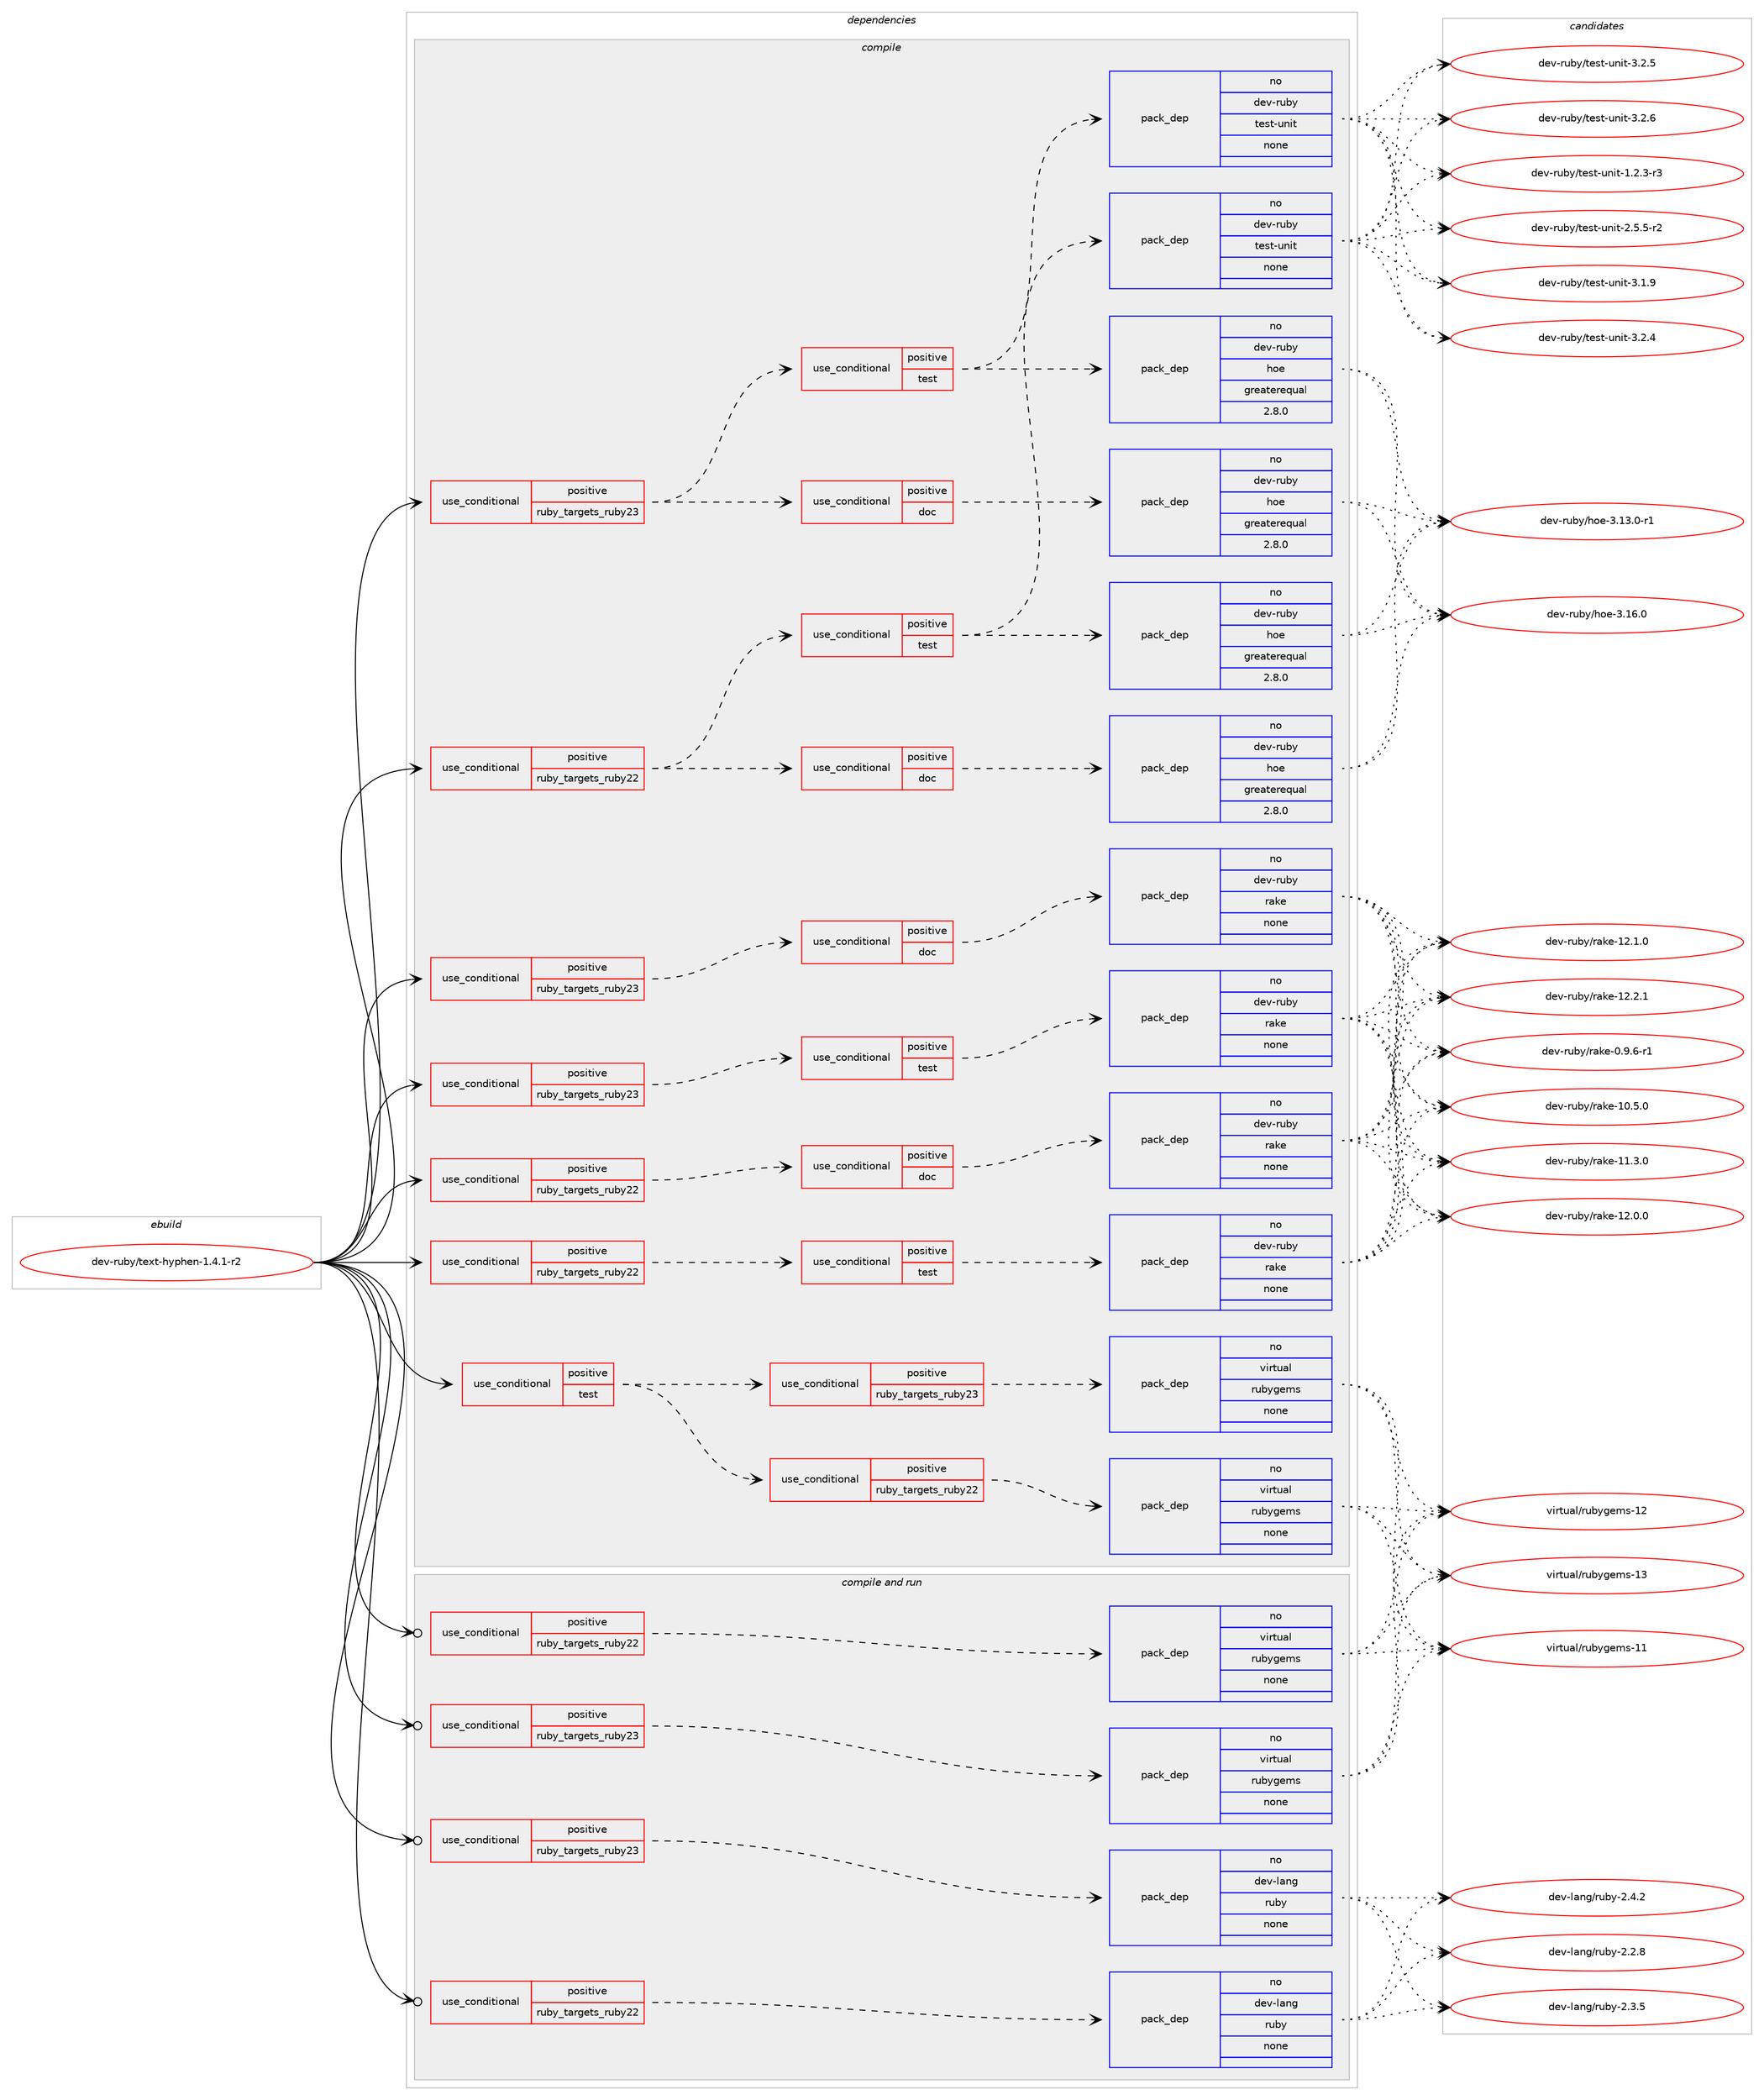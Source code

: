 digraph prolog {

# *************
# Graph options
# *************

newrank=true;
concentrate=true;
compound=true;
graph [rankdir=LR,fontname=Helvetica,fontsize=10,ranksep=1.5];#, ranksep=2.5, nodesep=0.2];
edge  [arrowhead=vee];
node  [fontname=Helvetica,fontsize=10];

# **********
# The ebuild
# **********

subgraph cluster_leftcol {
color=gray;
rank=same;
label=<<i>ebuild</i>>;
id [label="dev-ruby/text-hyphen-1.4.1-r2", color=red, width=4, href="../dev-ruby/text-hyphen-1.4.1-r2.svg"];
}

# ****************
# The dependencies
# ****************

subgraph cluster_midcol {
color=gray;
label=<<i>dependencies</i>>;
subgraph cluster_compile {
fillcolor="#eeeeee";
style=filled;
label=<<i>compile</i>>;
subgraph cond74819 {
dependency274384 [label=<<TABLE BORDER="0" CELLBORDER="1" CELLSPACING="0" CELLPADDING="4"><TR><TD ROWSPAN="3" CELLPADDING="10">use_conditional</TD></TR><TR><TD>positive</TD></TR><TR><TD>ruby_targets_ruby22</TD></TR></TABLE>>, shape=none, color=red];
subgraph cond74820 {
dependency274385 [label=<<TABLE BORDER="0" CELLBORDER="1" CELLSPACING="0" CELLPADDING="4"><TR><TD ROWSPAN="3" CELLPADDING="10">use_conditional</TD></TR><TR><TD>positive</TD></TR><TR><TD>doc</TD></TR></TABLE>>, shape=none, color=red];
subgraph pack195449 {
dependency274386 [label=<<TABLE BORDER="0" CELLBORDER="1" CELLSPACING="0" CELLPADDING="4" WIDTH="220"><TR><TD ROWSPAN="6" CELLPADDING="30">pack_dep</TD></TR><TR><TD WIDTH="110">no</TD></TR><TR><TD>dev-ruby</TD></TR><TR><TD>hoe</TD></TR><TR><TD>greaterequal</TD></TR><TR><TD>2.8.0</TD></TR></TABLE>>, shape=none, color=blue];
}
dependency274385:e -> dependency274386:w [weight=20,style="dashed",arrowhead="vee"];
}
dependency274384:e -> dependency274385:w [weight=20,style="dashed",arrowhead="vee"];
subgraph cond74821 {
dependency274387 [label=<<TABLE BORDER="0" CELLBORDER="1" CELLSPACING="0" CELLPADDING="4"><TR><TD ROWSPAN="3" CELLPADDING="10">use_conditional</TD></TR><TR><TD>positive</TD></TR><TR><TD>test</TD></TR></TABLE>>, shape=none, color=red];
subgraph pack195450 {
dependency274388 [label=<<TABLE BORDER="0" CELLBORDER="1" CELLSPACING="0" CELLPADDING="4" WIDTH="220"><TR><TD ROWSPAN="6" CELLPADDING="30">pack_dep</TD></TR><TR><TD WIDTH="110">no</TD></TR><TR><TD>dev-ruby</TD></TR><TR><TD>hoe</TD></TR><TR><TD>greaterequal</TD></TR><TR><TD>2.8.0</TD></TR></TABLE>>, shape=none, color=blue];
}
dependency274387:e -> dependency274388:w [weight=20,style="dashed",arrowhead="vee"];
subgraph pack195451 {
dependency274389 [label=<<TABLE BORDER="0" CELLBORDER="1" CELLSPACING="0" CELLPADDING="4" WIDTH="220"><TR><TD ROWSPAN="6" CELLPADDING="30">pack_dep</TD></TR><TR><TD WIDTH="110">no</TD></TR><TR><TD>dev-ruby</TD></TR><TR><TD>test-unit</TD></TR><TR><TD>none</TD></TR><TR><TD></TD></TR></TABLE>>, shape=none, color=blue];
}
dependency274387:e -> dependency274389:w [weight=20,style="dashed",arrowhead="vee"];
}
dependency274384:e -> dependency274387:w [weight=20,style="dashed",arrowhead="vee"];
}
id:e -> dependency274384:w [weight=20,style="solid",arrowhead="vee"];
subgraph cond74822 {
dependency274390 [label=<<TABLE BORDER="0" CELLBORDER="1" CELLSPACING="0" CELLPADDING="4"><TR><TD ROWSPAN="3" CELLPADDING="10">use_conditional</TD></TR><TR><TD>positive</TD></TR><TR><TD>ruby_targets_ruby22</TD></TR></TABLE>>, shape=none, color=red];
subgraph cond74823 {
dependency274391 [label=<<TABLE BORDER="0" CELLBORDER="1" CELLSPACING="0" CELLPADDING="4"><TR><TD ROWSPAN="3" CELLPADDING="10">use_conditional</TD></TR><TR><TD>positive</TD></TR><TR><TD>doc</TD></TR></TABLE>>, shape=none, color=red];
subgraph pack195452 {
dependency274392 [label=<<TABLE BORDER="0" CELLBORDER="1" CELLSPACING="0" CELLPADDING="4" WIDTH="220"><TR><TD ROWSPAN="6" CELLPADDING="30">pack_dep</TD></TR><TR><TD WIDTH="110">no</TD></TR><TR><TD>dev-ruby</TD></TR><TR><TD>rake</TD></TR><TR><TD>none</TD></TR><TR><TD></TD></TR></TABLE>>, shape=none, color=blue];
}
dependency274391:e -> dependency274392:w [weight=20,style="dashed",arrowhead="vee"];
}
dependency274390:e -> dependency274391:w [weight=20,style="dashed",arrowhead="vee"];
}
id:e -> dependency274390:w [weight=20,style="solid",arrowhead="vee"];
subgraph cond74824 {
dependency274393 [label=<<TABLE BORDER="0" CELLBORDER="1" CELLSPACING="0" CELLPADDING="4"><TR><TD ROWSPAN="3" CELLPADDING="10">use_conditional</TD></TR><TR><TD>positive</TD></TR><TR><TD>ruby_targets_ruby22</TD></TR></TABLE>>, shape=none, color=red];
subgraph cond74825 {
dependency274394 [label=<<TABLE BORDER="0" CELLBORDER="1" CELLSPACING="0" CELLPADDING="4"><TR><TD ROWSPAN="3" CELLPADDING="10">use_conditional</TD></TR><TR><TD>positive</TD></TR><TR><TD>test</TD></TR></TABLE>>, shape=none, color=red];
subgraph pack195453 {
dependency274395 [label=<<TABLE BORDER="0" CELLBORDER="1" CELLSPACING="0" CELLPADDING="4" WIDTH="220"><TR><TD ROWSPAN="6" CELLPADDING="30">pack_dep</TD></TR><TR><TD WIDTH="110">no</TD></TR><TR><TD>dev-ruby</TD></TR><TR><TD>rake</TD></TR><TR><TD>none</TD></TR><TR><TD></TD></TR></TABLE>>, shape=none, color=blue];
}
dependency274394:e -> dependency274395:w [weight=20,style="dashed",arrowhead="vee"];
}
dependency274393:e -> dependency274394:w [weight=20,style="dashed",arrowhead="vee"];
}
id:e -> dependency274393:w [weight=20,style="solid",arrowhead="vee"];
subgraph cond74826 {
dependency274396 [label=<<TABLE BORDER="0" CELLBORDER="1" CELLSPACING="0" CELLPADDING="4"><TR><TD ROWSPAN="3" CELLPADDING="10">use_conditional</TD></TR><TR><TD>positive</TD></TR><TR><TD>ruby_targets_ruby23</TD></TR></TABLE>>, shape=none, color=red];
subgraph cond74827 {
dependency274397 [label=<<TABLE BORDER="0" CELLBORDER="1" CELLSPACING="0" CELLPADDING="4"><TR><TD ROWSPAN="3" CELLPADDING="10">use_conditional</TD></TR><TR><TD>positive</TD></TR><TR><TD>doc</TD></TR></TABLE>>, shape=none, color=red];
subgraph pack195454 {
dependency274398 [label=<<TABLE BORDER="0" CELLBORDER="1" CELLSPACING="0" CELLPADDING="4" WIDTH="220"><TR><TD ROWSPAN="6" CELLPADDING="30">pack_dep</TD></TR><TR><TD WIDTH="110">no</TD></TR><TR><TD>dev-ruby</TD></TR><TR><TD>hoe</TD></TR><TR><TD>greaterequal</TD></TR><TR><TD>2.8.0</TD></TR></TABLE>>, shape=none, color=blue];
}
dependency274397:e -> dependency274398:w [weight=20,style="dashed",arrowhead="vee"];
}
dependency274396:e -> dependency274397:w [weight=20,style="dashed",arrowhead="vee"];
subgraph cond74828 {
dependency274399 [label=<<TABLE BORDER="0" CELLBORDER="1" CELLSPACING="0" CELLPADDING="4"><TR><TD ROWSPAN="3" CELLPADDING="10">use_conditional</TD></TR><TR><TD>positive</TD></TR><TR><TD>test</TD></TR></TABLE>>, shape=none, color=red];
subgraph pack195455 {
dependency274400 [label=<<TABLE BORDER="0" CELLBORDER="1" CELLSPACING="0" CELLPADDING="4" WIDTH="220"><TR><TD ROWSPAN="6" CELLPADDING="30">pack_dep</TD></TR><TR><TD WIDTH="110">no</TD></TR><TR><TD>dev-ruby</TD></TR><TR><TD>hoe</TD></TR><TR><TD>greaterequal</TD></TR><TR><TD>2.8.0</TD></TR></TABLE>>, shape=none, color=blue];
}
dependency274399:e -> dependency274400:w [weight=20,style="dashed",arrowhead="vee"];
subgraph pack195456 {
dependency274401 [label=<<TABLE BORDER="0" CELLBORDER="1" CELLSPACING="0" CELLPADDING="4" WIDTH="220"><TR><TD ROWSPAN="6" CELLPADDING="30">pack_dep</TD></TR><TR><TD WIDTH="110">no</TD></TR><TR><TD>dev-ruby</TD></TR><TR><TD>test-unit</TD></TR><TR><TD>none</TD></TR><TR><TD></TD></TR></TABLE>>, shape=none, color=blue];
}
dependency274399:e -> dependency274401:w [weight=20,style="dashed",arrowhead="vee"];
}
dependency274396:e -> dependency274399:w [weight=20,style="dashed",arrowhead="vee"];
}
id:e -> dependency274396:w [weight=20,style="solid",arrowhead="vee"];
subgraph cond74829 {
dependency274402 [label=<<TABLE BORDER="0" CELLBORDER="1" CELLSPACING="0" CELLPADDING="4"><TR><TD ROWSPAN="3" CELLPADDING="10">use_conditional</TD></TR><TR><TD>positive</TD></TR><TR><TD>ruby_targets_ruby23</TD></TR></TABLE>>, shape=none, color=red];
subgraph cond74830 {
dependency274403 [label=<<TABLE BORDER="0" CELLBORDER="1" CELLSPACING="0" CELLPADDING="4"><TR><TD ROWSPAN="3" CELLPADDING="10">use_conditional</TD></TR><TR><TD>positive</TD></TR><TR><TD>doc</TD></TR></TABLE>>, shape=none, color=red];
subgraph pack195457 {
dependency274404 [label=<<TABLE BORDER="0" CELLBORDER="1" CELLSPACING="0" CELLPADDING="4" WIDTH="220"><TR><TD ROWSPAN="6" CELLPADDING="30">pack_dep</TD></TR><TR><TD WIDTH="110">no</TD></TR><TR><TD>dev-ruby</TD></TR><TR><TD>rake</TD></TR><TR><TD>none</TD></TR><TR><TD></TD></TR></TABLE>>, shape=none, color=blue];
}
dependency274403:e -> dependency274404:w [weight=20,style="dashed",arrowhead="vee"];
}
dependency274402:e -> dependency274403:w [weight=20,style="dashed",arrowhead="vee"];
}
id:e -> dependency274402:w [weight=20,style="solid",arrowhead="vee"];
subgraph cond74831 {
dependency274405 [label=<<TABLE BORDER="0" CELLBORDER="1" CELLSPACING="0" CELLPADDING="4"><TR><TD ROWSPAN="3" CELLPADDING="10">use_conditional</TD></TR><TR><TD>positive</TD></TR><TR><TD>ruby_targets_ruby23</TD></TR></TABLE>>, shape=none, color=red];
subgraph cond74832 {
dependency274406 [label=<<TABLE BORDER="0" CELLBORDER="1" CELLSPACING="0" CELLPADDING="4"><TR><TD ROWSPAN="3" CELLPADDING="10">use_conditional</TD></TR><TR><TD>positive</TD></TR><TR><TD>test</TD></TR></TABLE>>, shape=none, color=red];
subgraph pack195458 {
dependency274407 [label=<<TABLE BORDER="0" CELLBORDER="1" CELLSPACING="0" CELLPADDING="4" WIDTH="220"><TR><TD ROWSPAN="6" CELLPADDING="30">pack_dep</TD></TR><TR><TD WIDTH="110">no</TD></TR><TR><TD>dev-ruby</TD></TR><TR><TD>rake</TD></TR><TR><TD>none</TD></TR><TR><TD></TD></TR></TABLE>>, shape=none, color=blue];
}
dependency274406:e -> dependency274407:w [weight=20,style="dashed",arrowhead="vee"];
}
dependency274405:e -> dependency274406:w [weight=20,style="dashed",arrowhead="vee"];
}
id:e -> dependency274405:w [weight=20,style="solid",arrowhead="vee"];
subgraph cond74833 {
dependency274408 [label=<<TABLE BORDER="0" CELLBORDER="1" CELLSPACING="0" CELLPADDING="4"><TR><TD ROWSPAN="3" CELLPADDING="10">use_conditional</TD></TR><TR><TD>positive</TD></TR><TR><TD>test</TD></TR></TABLE>>, shape=none, color=red];
subgraph cond74834 {
dependency274409 [label=<<TABLE BORDER="0" CELLBORDER="1" CELLSPACING="0" CELLPADDING="4"><TR><TD ROWSPAN="3" CELLPADDING="10">use_conditional</TD></TR><TR><TD>positive</TD></TR><TR><TD>ruby_targets_ruby22</TD></TR></TABLE>>, shape=none, color=red];
subgraph pack195459 {
dependency274410 [label=<<TABLE BORDER="0" CELLBORDER="1" CELLSPACING="0" CELLPADDING="4" WIDTH="220"><TR><TD ROWSPAN="6" CELLPADDING="30">pack_dep</TD></TR><TR><TD WIDTH="110">no</TD></TR><TR><TD>virtual</TD></TR><TR><TD>rubygems</TD></TR><TR><TD>none</TD></TR><TR><TD></TD></TR></TABLE>>, shape=none, color=blue];
}
dependency274409:e -> dependency274410:w [weight=20,style="dashed",arrowhead="vee"];
}
dependency274408:e -> dependency274409:w [weight=20,style="dashed",arrowhead="vee"];
subgraph cond74835 {
dependency274411 [label=<<TABLE BORDER="0" CELLBORDER="1" CELLSPACING="0" CELLPADDING="4"><TR><TD ROWSPAN="3" CELLPADDING="10">use_conditional</TD></TR><TR><TD>positive</TD></TR><TR><TD>ruby_targets_ruby23</TD></TR></TABLE>>, shape=none, color=red];
subgraph pack195460 {
dependency274412 [label=<<TABLE BORDER="0" CELLBORDER="1" CELLSPACING="0" CELLPADDING="4" WIDTH="220"><TR><TD ROWSPAN="6" CELLPADDING="30">pack_dep</TD></TR><TR><TD WIDTH="110">no</TD></TR><TR><TD>virtual</TD></TR><TR><TD>rubygems</TD></TR><TR><TD>none</TD></TR><TR><TD></TD></TR></TABLE>>, shape=none, color=blue];
}
dependency274411:e -> dependency274412:w [weight=20,style="dashed",arrowhead="vee"];
}
dependency274408:e -> dependency274411:w [weight=20,style="dashed",arrowhead="vee"];
}
id:e -> dependency274408:w [weight=20,style="solid",arrowhead="vee"];
}
subgraph cluster_compileandrun {
fillcolor="#eeeeee";
style=filled;
label=<<i>compile and run</i>>;
subgraph cond74836 {
dependency274413 [label=<<TABLE BORDER="0" CELLBORDER="1" CELLSPACING="0" CELLPADDING="4"><TR><TD ROWSPAN="3" CELLPADDING="10">use_conditional</TD></TR><TR><TD>positive</TD></TR><TR><TD>ruby_targets_ruby22</TD></TR></TABLE>>, shape=none, color=red];
subgraph pack195461 {
dependency274414 [label=<<TABLE BORDER="0" CELLBORDER="1" CELLSPACING="0" CELLPADDING="4" WIDTH="220"><TR><TD ROWSPAN="6" CELLPADDING="30">pack_dep</TD></TR><TR><TD WIDTH="110">no</TD></TR><TR><TD>dev-lang</TD></TR><TR><TD>ruby</TD></TR><TR><TD>none</TD></TR><TR><TD></TD></TR></TABLE>>, shape=none, color=blue];
}
dependency274413:e -> dependency274414:w [weight=20,style="dashed",arrowhead="vee"];
}
id:e -> dependency274413:w [weight=20,style="solid",arrowhead="odotvee"];
subgraph cond74837 {
dependency274415 [label=<<TABLE BORDER="0" CELLBORDER="1" CELLSPACING="0" CELLPADDING="4"><TR><TD ROWSPAN="3" CELLPADDING="10">use_conditional</TD></TR><TR><TD>positive</TD></TR><TR><TD>ruby_targets_ruby22</TD></TR></TABLE>>, shape=none, color=red];
subgraph pack195462 {
dependency274416 [label=<<TABLE BORDER="0" CELLBORDER="1" CELLSPACING="0" CELLPADDING="4" WIDTH="220"><TR><TD ROWSPAN="6" CELLPADDING="30">pack_dep</TD></TR><TR><TD WIDTH="110">no</TD></TR><TR><TD>virtual</TD></TR><TR><TD>rubygems</TD></TR><TR><TD>none</TD></TR><TR><TD></TD></TR></TABLE>>, shape=none, color=blue];
}
dependency274415:e -> dependency274416:w [weight=20,style="dashed",arrowhead="vee"];
}
id:e -> dependency274415:w [weight=20,style="solid",arrowhead="odotvee"];
subgraph cond74838 {
dependency274417 [label=<<TABLE BORDER="0" CELLBORDER="1" CELLSPACING="0" CELLPADDING="4"><TR><TD ROWSPAN="3" CELLPADDING="10">use_conditional</TD></TR><TR><TD>positive</TD></TR><TR><TD>ruby_targets_ruby23</TD></TR></TABLE>>, shape=none, color=red];
subgraph pack195463 {
dependency274418 [label=<<TABLE BORDER="0" CELLBORDER="1" CELLSPACING="0" CELLPADDING="4" WIDTH="220"><TR><TD ROWSPAN="6" CELLPADDING="30">pack_dep</TD></TR><TR><TD WIDTH="110">no</TD></TR><TR><TD>dev-lang</TD></TR><TR><TD>ruby</TD></TR><TR><TD>none</TD></TR><TR><TD></TD></TR></TABLE>>, shape=none, color=blue];
}
dependency274417:e -> dependency274418:w [weight=20,style="dashed",arrowhead="vee"];
}
id:e -> dependency274417:w [weight=20,style="solid",arrowhead="odotvee"];
subgraph cond74839 {
dependency274419 [label=<<TABLE BORDER="0" CELLBORDER="1" CELLSPACING="0" CELLPADDING="4"><TR><TD ROWSPAN="3" CELLPADDING="10">use_conditional</TD></TR><TR><TD>positive</TD></TR><TR><TD>ruby_targets_ruby23</TD></TR></TABLE>>, shape=none, color=red];
subgraph pack195464 {
dependency274420 [label=<<TABLE BORDER="0" CELLBORDER="1" CELLSPACING="0" CELLPADDING="4" WIDTH="220"><TR><TD ROWSPAN="6" CELLPADDING="30">pack_dep</TD></TR><TR><TD WIDTH="110">no</TD></TR><TR><TD>virtual</TD></TR><TR><TD>rubygems</TD></TR><TR><TD>none</TD></TR><TR><TD></TD></TR></TABLE>>, shape=none, color=blue];
}
dependency274419:e -> dependency274420:w [weight=20,style="dashed",arrowhead="vee"];
}
id:e -> dependency274419:w [weight=20,style="solid",arrowhead="odotvee"];
}
subgraph cluster_run {
fillcolor="#eeeeee";
style=filled;
label=<<i>run</i>>;
}
}

# **************
# The candidates
# **************

subgraph cluster_choices {
rank=same;
color=gray;
label=<<i>candidates</i>>;

subgraph choice195449 {
color=black;
nodesep=1;
choice100101118451141179812147104111101455146495146484511449 [label="dev-ruby/hoe-3.13.0-r1", color=red, width=4,href="../dev-ruby/hoe-3.13.0-r1.svg"];
choice10010111845114117981214710411110145514649544648 [label="dev-ruby/hoe-3.16.0", color=red, width=4,href="../dev-ruby/hoe-3.16.0.svg"];
dependency274386:e -> choice100101118451141179812147104111101455146495146484511449:w [style=dotted,weight="100"];
dependency274386:e -> choice10010111845114117981214710411110145514649544648:w [style=dotted,weight="100"];
}
subgraph choice195450 {
color=black;
nodesep=1;
choice100101118451141179812147104111101455146495146484511449 [label="dev-ruby/hoe-3.13.0-r1", color=red, width=4,href="../dev-ruby/hoe-3.13.0-r1.svg"];
choice10010111845114117981214710411110145514649544648 [label="dev-ruby/hoe-3.16.0", color=red, width=4,href="../dev-ruby/hoe-3.16.0.svg"];
dependency274388:e -> choice100101118451141179812147104111101455146495146484511449:w [style=dotted,weight="100"];
dependency274388:e -> choice10010111845114117981214710411110145514649544648:w [style=dotted,weight="100"];
}
subgraph choice195451 {
color=black;
nodesep=1;
choice100101118451141179812147116101115116451171101051164549465046514511451 [label="dev-ruby/test-unit-1.2.3-r3", color=red, width=4,href="../dev-ruby/test-unit-1.2.3-r3.svg"];
choice100101118451141179812147116101115116451171101051164550465346534511450 [label="dev-ruby/test-unit-2.5.5-r2", color=red, width=4,href="../dev-ruby/test-unit-2.5.5-r2.svg"];
choice10010111845114117981214711610111511645117110105116455146494657 [label="dev-ruby/test-unit-3.1.9", color=red, width=4,href="../dev-ruby/test-unit-3.1.9.svg"];
choice10010111845114117981214711610111511645117110105116455146504652 [label="dev-ruby/test-unit-3.2.4", color=red, width=4,href="../dev-ruby/test-unit-3.2.4.svg"];
choice10010111845114117981214711610111511645117110105116455146504653 [label="dev-ruby/test-unit-3.2.5", color=red, width=4,href="../dev-ruby/test-unit-3.2.5.svg"];
choice10010111845114117981214711610111511645117110105116455146504654 [label="dev-ruby/test-unit-3.2.6", color=red, width=4,href="../dev-ruby/test-unit-3.2.6.svg"];
dependency274389:e -> choice100101118451141179812147116101115116451171101051164549465046514511451:w [style=dotted,weight="100"];
dependency274389:e -> choice100101118451141179812147116101115116451171101051164550465346534511450:w [style=dotted,weight="100"];
dependency274389:e -> choice10010111845114117981214711610111511645117110105116455146494657:w [style=dotted,weight="100"];
dependency274389:e -> choice10010111845114117981214711610111511645117110105116455146504652:w [style=dotted,weight="100"];
dependency274389:e -> choice10010111845114117981214711610111511645117110105116455146504653:w [style=dotted,weight="100"];
dependency274389:e -> choice10010111845114117981214711610111511645117110105116455146504654:w [style=dotted,weight="100"];
}
subgraph choice195452 {
color=black;
nodesep=1;
choice100101118451141179812147114971071014548465746544511449 [label="dev-ruby/rake-0.9.6-r1", color=red, width=4,href="../dev-ruby/rake-0.9.6-r1.svg"];
choice1001011184511411798121471149710710145494846534648 [label="dev-ruby/rake-10.5.0", color=red, width=4,href="../dev-ruby/rake-10.5.0.svg"];
choice1001011184511411798121471149710710145494946514648 [label="dev-ruby/rake-11.3.0", color=red, width=4,href="../dev-ruby/rake-11.3.0.svg"];
choice1001011184511411798121471149710710145495046484648 [label="dev-ruby/rake-12.0.0", color=red, width=4,href="../dev-ruby/rake-12.0.0.svg"];
choice1001011184511411798121471149710710145495046494648 [label="dev-ruby/rake-12.1.0", color=red, width=4,href="../dev-ruby/rake-12.1.0.svg"];
choice1001011184511411798121471149710710145495046504649 [label="dev-ruby/rake-12.2.1", color=red, width=4,href="../dev-ruby/rake-12.2.1.svg"];
dependency274392:e -> choice100101118451141179812147114971071014548465746544511449:w [style=dotted,weight="100"];
dependency274392:e -> choice1001011184511411798121471149710710145494846534648:w [style=dotted,weight="100"];
dependency274392:e -> choice1001011184511411798121471149710710145494946514648:w [style=dotted,weight="100"];
dependency274392:e -> choice1001011184511411798121471149710710145495046484648:w [style=dotted,weight="100"];
dependency274392:e -> choice1001011184511411798121471149710710145495046494648:w [style=dotted,weight="100"];
dependency274392:e -> choice1001011184511411798121471149710710145495046504649:w [style=dotted,weight="100"];
}
subgraph choice195453 {
color=black;
nodesep=1;
choice100101118451141179812147114971071014548465746544511449 [label="dev-ruby/rake-0.9.6-r1", color=red, width=4,href="../dev-ruby/rake-0.9.6-r1.svg"];
choice1001011184511411798121471149710710145494846534648 [label="dev-ruby/rake-10.5.0", color=red, width=4,href="../dev-ruby/rake-10.5.0.svg"];
choice1001011184511411798121471149710710145494946514648 [label="dev-ruby/rake-11.3.0", color=red, width=4,href="../dev-ruby/rake-11.3.0.svg"];
choice1001011184511411798121471149710710145495046484648 [label="dev-ruby/rake-12.0.0", color=red, width=4,href="../dev-ruby/rake-12.0.0.svg"];
choice1001011184511411798121471149710710145495046494648 [label="dev-ruby/rake-12.1.0", color=red, width=4,href="../dev-ruby/rake-12.1.0.svg"];
choice1001011184511411798121471149710710145495046504649 [label="dev-ruby/rake-12.2.1", color=red, width=4,href="../dev-ruby/rake-12.2.1.svg"];
dependency274395:e -> choice100101118451141179812147114971071014548465746544511449:w [style=dotted,weight="100"];
dependency274395:e -> choice1001011184511411798121471149710710145494846534648:w [style=dotted,weight="100"];
dependency274395:e -> choice1001011184511411798121471149710710145494946514648:w [style=dotted,weight="100"];
dependency274395:e -> choice1001011184511411798121471149710710145495046484648:w [style=dotted,weight="100"];
dependency274395:e -> choice1001011184511411798121471149710710145495046494648:w [style=dotted,weight="100"];
dependency274395:e -> choice1001011184511411798121471149710710145495046504649:w [style=dotted,weight="100"];
}
subgraph choice195454 {
color=black;
nodesep=1;
choice100101118451141179812147104111101455146495146484511449 [label="dev-ruby/hoe-3.13.0-r1", color=red, width=4,href="../dev-ruby/hoe-3.13.0-r1.svg"];
choice10010111845114117981214710411110145514649544648 [label="dev-ruby/hoe-3.16.0", color=red, width=4,href="../dev-ruby/hoe-3.16.0.svg"];
dependency274398:e -> choice100101118451141179812147104111101455146495146484511449:w [style=dotted,weight="100"];
dependency274398:e -> choice10010111845114117981214710411110145514649544648:w [style=dotted,weight="100"];
}
subgraph choice195455 {
color=black;
nodesep=1;
choice100101118451141179812147104111101455146495146484511449 [label="dev-ruby/hoe-3.13.0-r1", color=red, width=4,href="../dev-ruby/hoe-3.13.0-r1.svg"];
choice10010111845114117981214710411110145514649544648 [label="dev-ruby/hoe-3.16.0", color=red, width=4,href="../dev-ruby/hoe-3.16.0.svg"];
dependency274400:e -> choice100101118451141179812147104111101455146495146484511449:w [style=dotted,weight="100"];
dependency274400:e -> choice10010111845114117981214710411110145514649544648:w [style=dotted,weight="100"];
}
subgraph choice195456 {
color=black;
nodesep=1;
choice100101118451141179812147116101115116451171101051164549465046514511451 [label="dev-ruby/test-unit-1.2.3-r3", color=red, width=4,href="../dev-ruby/test-unit-1.2.3-r3.svg"];
choice100101118451141179812147116101115116451171101051164550465346534511450 [label="dev-ruby/test-unit-2.5.5-r2", color=red, width=4,href="../dev-ruby/test-unit-2.5.5-r2.svg"];
choice10010111845114117981214711610111511645117110105116455146494657 [label="dev-ruby/test-unit-3.1.9", color=red, width=4,href="../dev-ruby/test-unit-3.1.9.svg"];
choice10010111845114117981214711610111511645117110105116455146504652 [label="dev-ruby/test-unit-3.2.4", color=red, width=4,href="../dev-ruby/test-unit-3.2.4.svg"];
choice10010111845114117981214711610111511645117110105116455146504653 [label="dev-ruby/test-unit-3.2.5", color=red, width=4,href="../dev-ruby/test-unit-3.2.5.svg"];
choice10010111845114117981214711610111511645117110105116455146504654 [label="dev-ruby/test-unit-3.2.6", color=red, width=4,href="../dev-ruby/test-unit-3.2.6.svg"];
dependency274401:e -> choice100101118451141179812147116101115116451171101051164549465046514511451:w [style=dotted,weight="100"];
dependency274401:e -> choice100101118451141179812147116101115116451171101051164550465346534511450:w [style=dotted,weight="100"];
dependency274401:e -> choice10010111845114117981214711610111511645117110105116455146494657:w [style=dotted,weight="100"];
dependency274401:e -> choice10010111845114117981214711610111511645117110105116455146504652:w [style=dotted,weight="100"];
dependency274401:e -> choice10010111845114117981214711610111511645117110105116455146504653:w [style=dotted,weight="100"];
dependency274401:e -> choice10010111845114117981214711610111511645117110105116455146504654:w [style=dotted,weight="100"];
}
subgraph choice195457 {
color=black;
nodesep=1;
choice100101118451141179812147114971071014548465746544511449 [label="dev-ruby/rake-0.9.6-r1", color=red, width=4,href="../dev-ruby/rake-0.9.6-r1.svg"];
choice1001011184511411798121471149710710145494846534648 [label="dev-ruby/rake-10.5.0", color=red, width=4,href="../dev-ruby/rake-10.5.0.svg"];
choice1001011184511411798121471149710710145494946514648 [label="dev-ruby/rake-11.3.0", color=red, width=4,href="../dev-ruby/rake-11.3.0.svg"];
choice1001011184511411798121471149710710145495046484648 [label="dev-ruby/rake-12.0.0", color=red, width=4,href="../dev-ruby/rake-12.0.0.svg"];
choice1001011184511411798121471149710710145495046494648 [label="dev-ruby/rake-12.1.0", color=red, width=4,href="../dev-ruby/rake-12.1.0.svg"];
choice1001011184511411798121471149710710145495046504649 [label="dev-ruby/rake-12.2.1", color=red, width=4,href="../dev-ruby/rake-12.2.1.svg"];
dependency274404:e -> choice100101118451141179812147114971071014548465746544511449:w [style=dotted,weight="100"];
dependency274404:e -> choice1001011184511411798121471149710710145494846534648:w [style=dotted,weight="100"];
dependency274404:e -> choice1001011184511411798121471149710710145494946514648:w [style=dotted,weight="100"];
dependency274404:e -> choice1001011184511411798121471149710710145495046484648:w [style=dotted,weight="100"];
dependency274404:e -> choice1001011184511411798121471149710710145495046494648:w [style=dotted,weight="100"];
dependency274404:e -> choice1001011184511411798121471149710710145495046504649:w [style=dotted,weight="100"];
}
subgraph choice195458 {
color=black;
nodesep=1;
choice100101118451141179812147114971071014548465746544511449 [label="dev-ruby/rake-0.9.6-r1", color=red, width=4,href="../dev-ruby/rake-0.9.6-r1.svg"];
choice1001011184511411798121471149710710145494846534648 [label="dev-ruby/rake-10.5.0", color=red, width=4,href="../dev-ruby/rake-10.5.0.svg"];
choice1001011184511411798121471149710710145494946514648 [label="dev-ruby/rake-11.3.0", color=red, width=4,href="../dev-ruby/rake-11.3.0.svg"];
choice1001011184511411798121471149710710145495046484648 [label="dev-ruby/rake-12.0.0", color=red, width=4,href="../dev-ruby/rake-12.0.0.svg"];
choice1001011184511411798121471149710710145495046494648 [label="dev-ruby/rake-12.1.0", color=red, width=4,href="../dev-ruby/rake-12.1.0.svg"];
choice1001011184511411798121471149710710145495046504649 [label="dev-ruby/rake-12.2.1", color=red, width=4,href="../dev-ruby/rake-12.2.1.svg"];
dependency274407:e -> choice100101118451141179812147114971071014548465746544511449:w [style=dotted,weight="100"];
dependency274407:e -> choice1001011184511411798121471149710710145494846534648:w [style=dotted,weight="100"];
dependency274407:e -> choice1001011184511411798121471149710710145494946514648:w [style=dotted,weight="100"];
dependency274407:e -> choice1001011184511411798121471149710710145495046484648:w [style=dotted,weight="100"];
dependency274407:e -> choice1001011184511411798121471149710710145495046494648:w [style=dotted,weight="100"];
dependency274407:e -> choice1001011184511411798121471149710710145495046504649:w [style=dotted,weight="100"];
}
subgraph choice195459 {
color=black;
nodesep=1;
choice118105114116117971084711411798121103101109115454949 [label="virtual/rubygems-11", color=red, width=4,href="../virtual/rubygems-11.svg"];
choice118105114116117971084711411798121103101109115454950 [label="virtual/rubygems-12", color=red, width=4,href="../virtual/rubygems-12.svg"];
choice118105114116117971084711411798121103101109115454951 [label="virtual/rubygems-13", color=red, width=4,href="../virtual/rubygems-13.svg"];
dependency274410:e -> choice118105114116117971084711411798121103101109115454949:w [style=dotted,weight="100"];
dependency274410:e -> choice118105114116117971084711411798121103101109115454950:w [style=dotted,weight="100"];
dependency274410:e -> choice118105114116117971084711411798121103101109115454951:w [style=dotted,weight="100"];
}
subgraph choice195460 {
color=black;
nodesep=1;
choice118105114116117971084711411798121103101109115454949 [label="virtual/rubygems-11", color=red, width=4,href="../virtual/rubygems-11.svg"];
choice118105114116117971084711411798121103101109115454950 [label="virtual/rubygems-12", color=red, width=4,href="../virtual/rubygems-12.svg"];
choice118105114116117971084711411798121103101109115454951 [label="virtual/rubygems-13", color=red, width=4,href="../virtual/rubygems-13.svg"];
dependency274412:e -> choice118105114116117971084711411798121103101109115454949:w [style=dotted,weight="100"];
dependency274412:e -> choice118105114116117971084711411798121103101109115454950:w [style=dotted,weight="100"];
dependency274412:e -> choice118105114116117971084711411798121103101109115454951:w [style=dotted,weight="100"];
}
subgraph choice195461 {
color=black;
nodesep=1;
choice10010111845108971101034711411798121455046504656 [label="dev-lang/ruby-2.2.8", color=red, width=4,href="../dev-lang/ruby-2.2.8.svg"];
choice10010111845108971101034711411798121455046514653 [label="dev-lang/ruby-2.3.5", color=red, width=4,href="../dev-lang/ruby-2.3.5.svg"];
choice10010111845108971101034711411798121455046524650 [label="dev-lang/ruby-2.4.2", color=red, width=4,href="../dev-lang/ruby-2.4.2.svg"];
dependency274414:e -> choice10010111845108971101034711411798121455046504656:w [style=dotted,weight="100"];
dependency274414:e -> choice10010111845108971101034711411798121455046514653:w [style=dotted,weight="100"];
dependency274414:e -> choice10010111845108971101034711411798121455046524650:w [style=dotted,weight="100"];
}
subgraph choice195462 {
color=black;
nodesep=1;
choice118105114116117971084711411798121103101109115454949 [label="virtual/rubygems-11", color=red, width=4,href="../virtual/rubygems-11.svg"];
choice118105114116117971084711411798121103101109115454950 [label="virtual/rubygems-12", color=red, width=4,href="../virtual/rubygems-12.svg"];
choice118105114116117971084711411798121103101109115454951 [label="virtual/rubygems-13", color=red, width=4,href="../virtual/rubygems-13.svg"];
dependency274416:e -> choice118105114116117971084711411798121103101109115454949:w [style=dotted,weight="100"];
dependency274416:e -> choice118105114116117971084711411798121103101109115454950:w [style=dotted,weight="100"];
dependency274416:e -> choice118105114116117971084711411798121103101109115454951:w [style=dotted,weight="100"];
}
subgraph choice195463 {
color=black;
nodesep=1;
choice10010111845108971101034711411798121455046504656 [label="dev-lang/ruby-2.2.8", color=red, width=4,href="../dev-lang/ruby-2.2.8.svg"];
choice10010111845108971101034711411798121455046514653 [label="dev-lang/ruby-2.3.5", color=red, width=4,href="../dev-lang/ruby-2.3.5.svg"];
choice10010111845108971101034711411798121455046524650 [label="dev-lang/ruby-2.4.2", color=red, width=4,href="../dev-lang/ruby-2.4.2.svg"];
dependency274418:e -> choice10010111845108971101034711411798121455046504656:w [style=dotted,weight="100"];
dependency274418:e -> choice10010111845108971101034711411798121455046514653:w [style=dotted,weight="100"];
dependency274418:e -> choice10010111845108971101034711411798121455046524650:w [style=dotted,weight="100"];
}
subgraph choice195464 {
color=black;
nodesep=1;
choice118105114116117971084711411798121103101109115454949 [label="virtual/rubygems-11", color=red, width=4,href="../virtual/rubygems-11.svg"];
choice118105114116117971084711411798121103101109115454950 [label="virtual/rubygems-12", color=red, width=4,href="../virtual/rubygems-12.svg"];
choice118105114116117971084711411798121103101109115454951 [label="virtual/rubygems-13", color=red, width=4,href="../virtual/rubygems-13.svg"];
dependency274420:e -> choice118105114116117971084711411798121103101109115454949:w [style=dotted,weight="100"];
dependency274420:e -> choice118105114116117971084711411798121103101109115454950:w [style=dotted,weight="100"];
dependency274420:e -> choice118105114116117971084711411798121103101109115454951:w [style=dotted,weight="100"];
}
}

}
